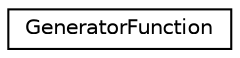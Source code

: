 digraph "Graphical Class Hierarchy"
{
 // LATEX_PDF_SIZE
  edge [fontname="Helvetica",fontsize="10",labelfontname="Helvetica",labelfontsize="10"];
  node [fontname="Helvetica",fontsize="10",shape=record];
  rankdir="LR";
  Node0 [label="GeneratorFunction",height=0.2,width=0.4,color="black", fillcolor="white", style="filled",URL="$classGeneratorFunction.html",tooltip="The GeneratorFunction class represents a function in the generated code."];
}
